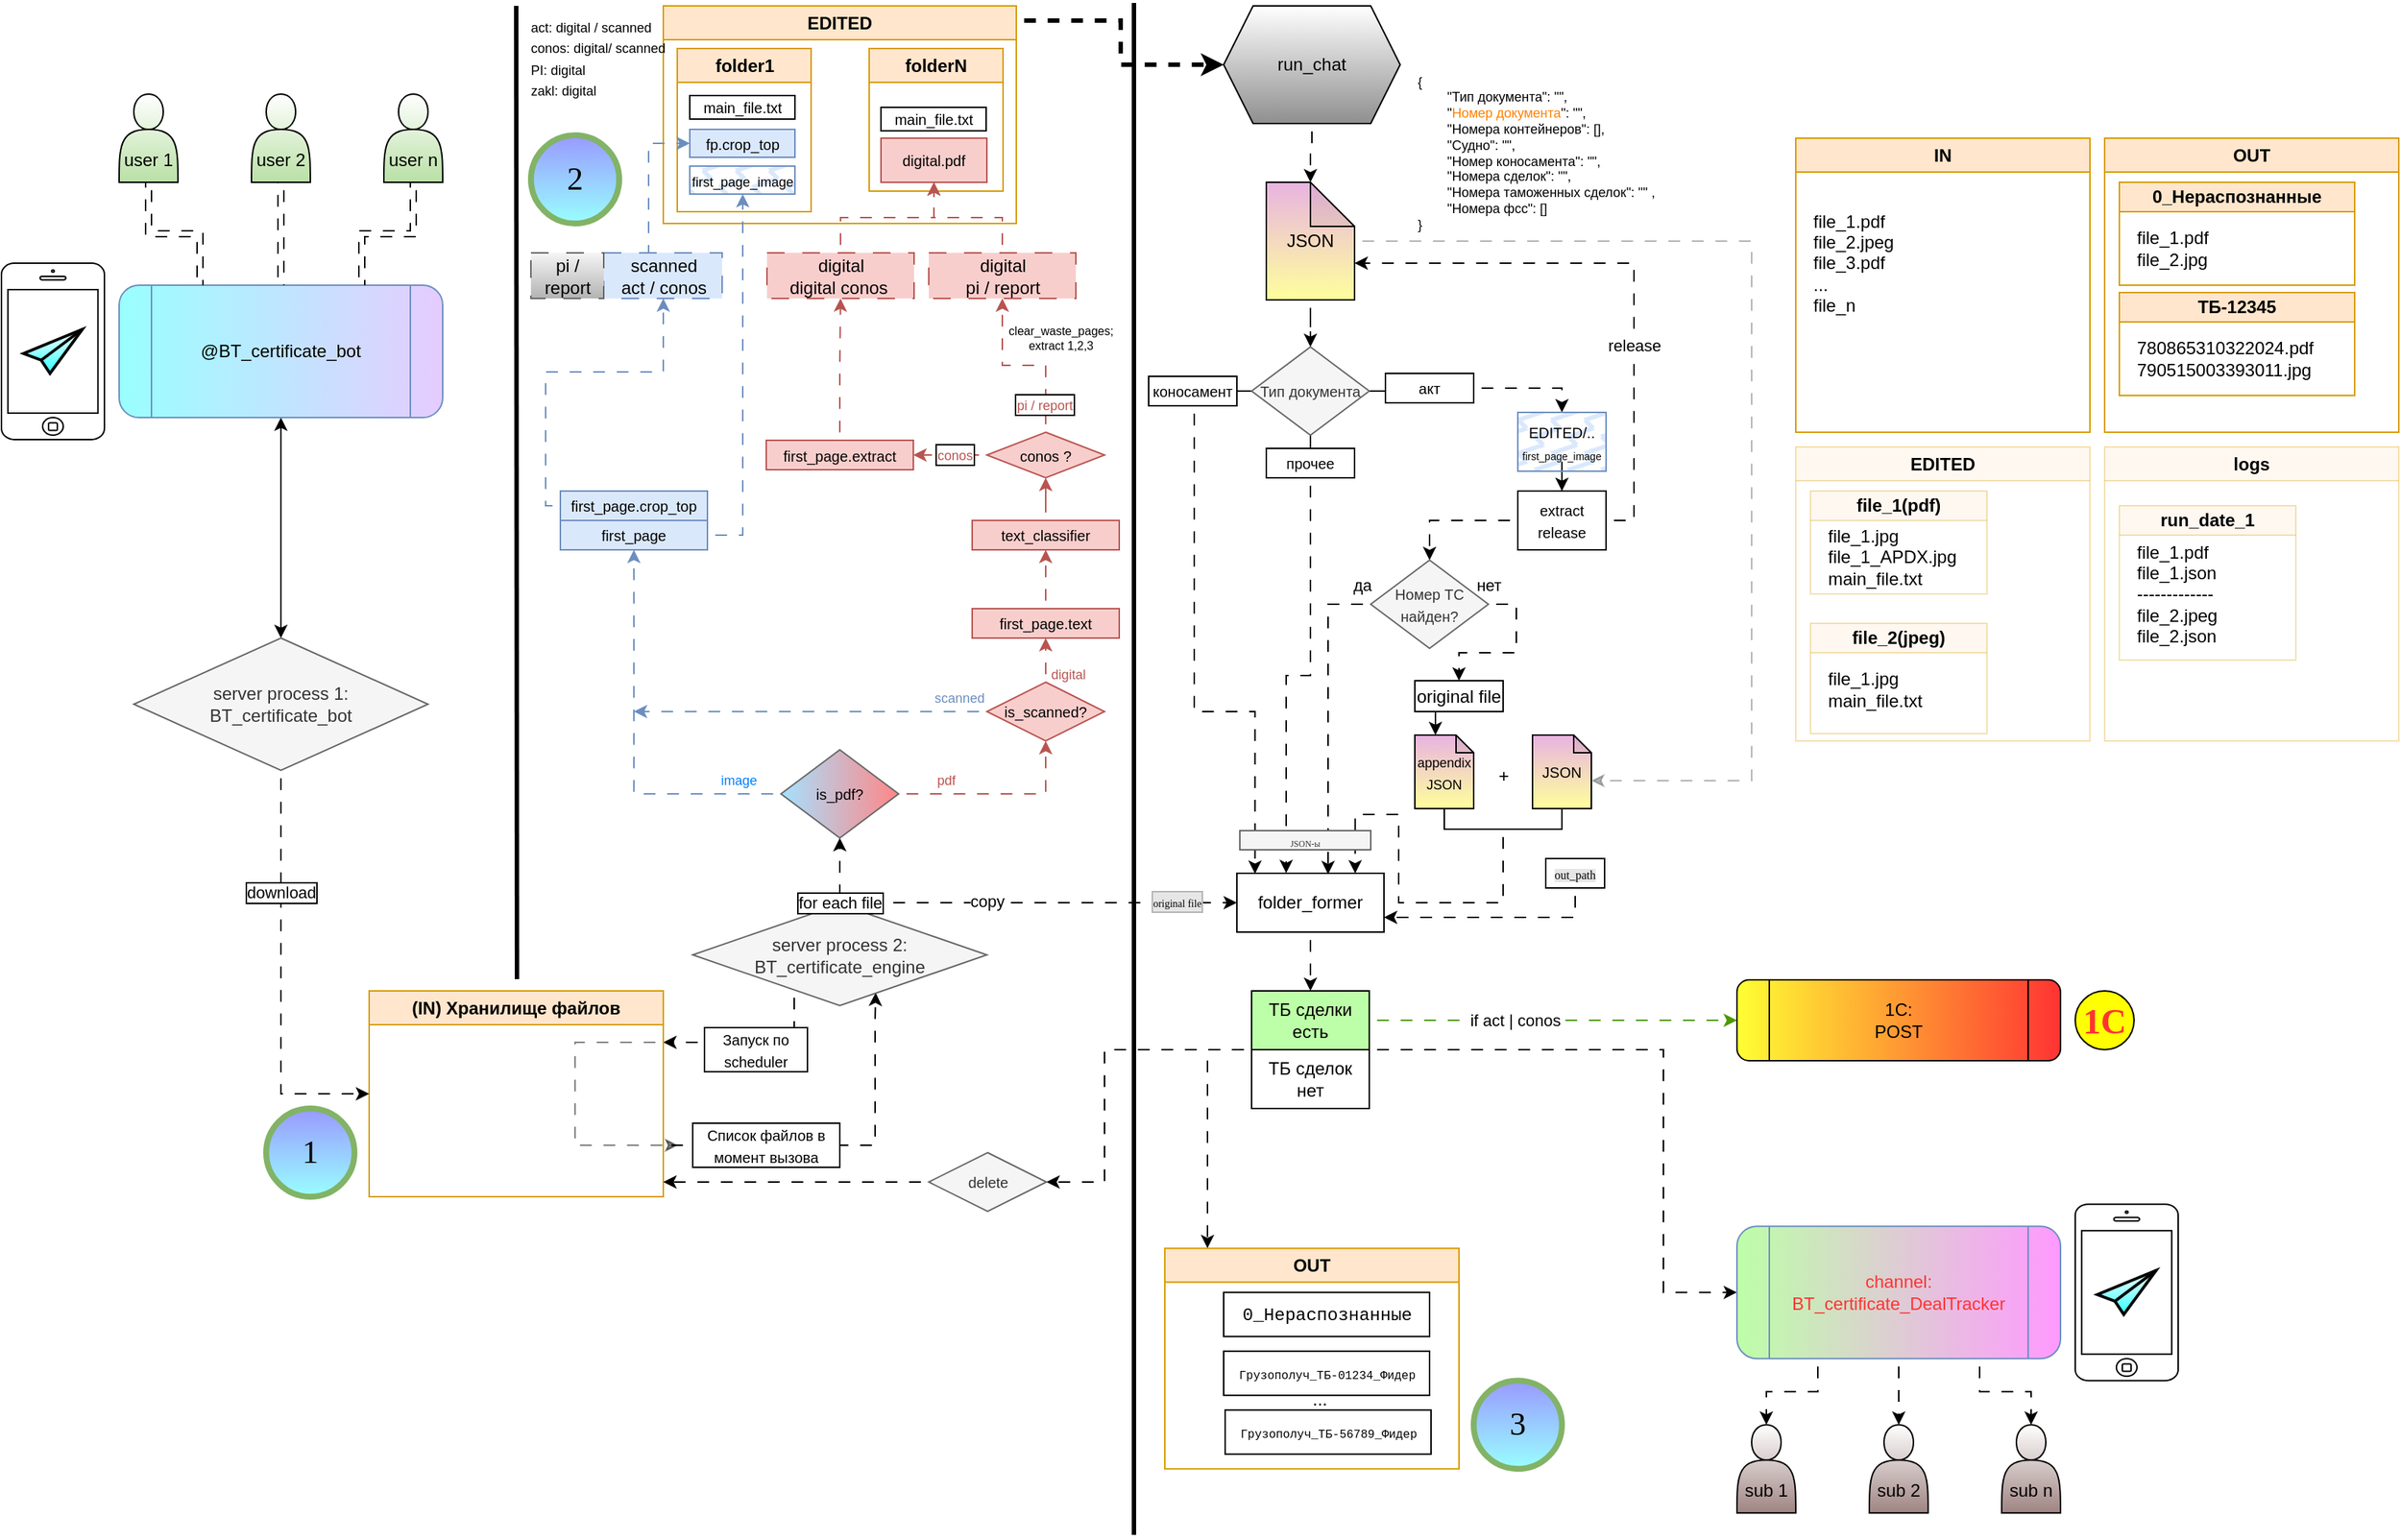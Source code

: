 <mxfile version="24.8.4">
  <diagram name="Страница — 1" id="nFlIvW7RXUWw04aqbfRn">
    <mxGraphModel dx="1245" dy="672" grid="1" gridSize="10" guides="1" tooltips="1" connect="1" arrows="1" fold="1" page="1" pageScale="1" pageWidth="1169" pageHeight="827" math="0" shadow="0">
      <root>
        <mxCell id="0" />
        <mxCell id="1" parent="0" />
        <mxCell id="kq3kGYvFlhLmw1rVurGL-20" style="edgeStyle=orthogonalEdgeStyle;rounded=0;orthogonalLoop=1;jettySize=auto;html=1;flowAnimation=1;exitX=1;exitY=0.75;exitDx=0;exitDy=0;entryX=0.622;entryY=0.873;entryDx=0;entryDy=0;entryPerimeter=0;" parent="1" source="-EUlAl6XK9tL0lI9C6Mr-7" target="kq3kGYvFlhLmw1rVurGL-16" edge="1">
          <mxGeometry relative="1" as="geometry">
            <mxPoint x="480" y="790" as="sourcePoint" />
            <mxPoint x="609" y="730" as="targetPoint" />
            <Array as="points">
              <mxPoint x="580" y="785" />
              <mxPoint x="604" y="785" />
              <mxPoint x="604" y="700" />
            </Array>
          </mxGeometry>
        </mxCell>
        <mxCell id="kq3kGYvFlhLmw1rVurGL-22" style="edgeStyle=orthogonalEdgeStyle;rounded=0;orthogonalLoop=1;jettySize=auto;html=1;flowAnimation=1;entryX=1;entryY=0.25;entryDx=0;entryDy=0;" parent="1" source="kq3kGYvFlhLmw1rVurGL-16" target="kq3kGYvFlhLmw1rVurGL-2" edge="1">
          <mxGeometry relative="1" as="geometry">
            <mxPoint x="559" y="536" as="sourcePoint" />
            <mxPoint x="418" y="715" as="targetPoint" />
            <Array as="points">
              <mxPoint x="549" y="715" />
            </Array>
          </mxGeometry>
        </mxCell>
        <mxCell id="kq3kGYvFlhLmw1rVurGL-16" value="&lt;div&gt;server process 2:&lt;/div&gt;BT_certificate_engine" style="rhombus;whiteSpace=wrap;html=1;fillColor=#f5f5f5;fontColor=#333333;strokeColor=#666666;" parent="1" vertex="1">
          <mxGeometry x="480" y="621" width="200" height="69" as="geometry" />
        </mxCell>
        <mxCell id="kq3kGYvFlhLmw1rVurGL-52" value="" style="html=1;verticalLabelPosition=bottom;labelBackgroundColor=#ffffff;verticalAlign=top;shadow=0;dashed=0;strokeWidth=1;shape=mxgraph.ios7.misc.iphone;strokeColor=#000000;" parent="1" vertex="1">
          <mxGeometry x="10" y="185" width="70" height="120" as="geometry" />
        </mxCell>
        <mxCell id="kq3kGYvFlhLmw1rVurGL-1" value="" style="endArrow=none;html=1;rounded=0;strokeWidth=3;" parent="1" edge="1">
          <mxGeometry width="50" height="50" relative="1" as="geometry">
            <mxPoint x="360.5" y="672" as="sourcePoint" />
            <mxPoint x="360" y="10" as="targetPoint" />
          </mxGeometry>
        </mxCell>
        <mxCell id="kq3kGYvFlhLmw1rVurGL-2" value="(IN) Хранилище файлов" style="swimlane;whiteSpace=wrap;html=1;fillColor=#ffe6cc;strokeColor=#d79b00;" parent="1" vertex="1">
          <mxGeometry x="260" y="680" width="200" height="140" as="geometry" />
        </mxCell>
        <mxCell id="kq3kGYvFlhLmw1rVurGL-6" style="edgeStyle=orthogonalEdgeStyle;rounded=0;orthogonalLoop=1;jettySize=auto;html=1;entryX=0.5;entryY=0;entryDx=0;entryDy=0;startArrow=classic;startFill=1;" parent="1" source="kq3kGYvFlhLmw1rVurGL-3" target="kq3kGYvFlhLmw1rVurGL-4" edge="1">
          <mxGeometry relative="1" as="geometry" />
        </mxCell>
        <mxCell id="kq3kGYvFlhLmw1rVurGL-3" value="&lt;div&gt;&lt;span style=&quot;background-color: initial;&quot;&gt;@BT_certificate_bot&lt;/span&gt;&lt;br&gt;&lt;/div&gt;" style="shape=process;whiteSpace=wrap;html=1;backgroundOutline=1;fillColor=#E5CCFF;strokeColor=#6c8ebf;gradientColor=#99FFFF;gradientDirection=west;rounded=1;" parent="1" vertex="1">
          <mxGeometry x="90" y="200" width="220" height="90" as="geometry" />
        </mxCell>
        <mxCell id="kq3kGYvFlhLmw1rVurGL-14" style="edgeStyle=orthogonalEdgeStyle;rounded=0;orthogonalLoop=1;jettySize=auto;html=1;entryX=0;entryY=0.5;entryDx=0;entryDy=0;flowAnimation=1;" parent="1" source="kq3kGYvFlhLmw1rVurGL-4" target="kq3kGYvFlhLmw1rVurGL-2" edge="1">
          <mxGeometry relative="1" as="geometry" />
        </mxCell>
        <mxCell id="kq3kGYvFlhLmw1rVurGL-18" value="download" style="edgeLabel;html=1;align=center;verticalAlign=middle;resizable=0;points=[];labelBorderColor=default;" parent="kq3kGYvFlhLmw1rVurGL-14" vertex="1" connectable="0">
          <mxGeometry x="-0.406" relative="1" as="geometry">
            <mxPoint as="offset" />
          </mxGeometry>
        </mxCell>
        <mxCell id="kq3kGYvFlhLmw1rVurGL-4" value="&lt;div&gt;server process 1:&lt;/div&gt;BT_certificate_bot" style="rhombus;whiteSpace=wrap;html=1;fillColor=#f5f5f5;fontColor=#333333;strokeColor=#666666;" parent="1" vertex="1">
          <mxGeometry x="100" y="440" width="200" height="90" as="geometry" />
        </mxCell>
        <mxCell id="kq3kGYvFlhLmw1rVurGL-11" style="edgeStyle=orthogonalEdgeStyle;rounded=0;orthogonalLoop=1;jettySize=auto;html=1;entryX=0.5;entryY=0;entryDx=0;entryDy=0;startArrow=classic;startFill=1;flowAnimation=1;shape=link;" parent="1" source="kq3kGYvFlhLmw1rVurGL-7" target="kq3kGYvFlhLmw1rVurGL-3" edge="1">
          <mxGeometry relative="1" as="geometry" />
        </mxCell>
        <mxCell id="kq3kGYvFlhLmw1rVurGL-7" value="&lt;div&gt;&lt;br&gt;&lt;/div&gt;&lt;div&gt;&lt;br&gt;&lt;/div&gt;&lt;div&gt;user 2&lt;/div&gt;" style="shape=actor;whiteSpace=wrap;html=1;gradientColor=#B9E0A5;" parent="1" vertex="1">
          <mxGeometry x="180" y="70" width="40" height="60" as="geometry" />
        </mxCell>
        <mxCell id="kq3kGYvFlhLmw1rVurGL-12" style="edgeStyle=orthogonalEdgeStyle;rounded=0;orthogonalLoop=1;jettySize=auto;html=1;entryX=0.75;entryY=0;entryDx=0;entryDy=0;startArrow=classic;startFill=1;flowAnimation=1;shape=link;" parent="1" source="kq3kGYvFlhLmw1rVurGL-8" target="kq3kGYvFlhLmw1rVurGL-3" edge="1">
          <mxGeometry relative="1" as="geometry" />
        </mxCell>
        <mxCell id="kq3kGYvFlhLmw1rVurGL-8" value="&lt;div&gt;&lt;br&gt;&lt;/div&gt;&lt;div&gt;&lt;br&gt;&lt;/div&gt;&lt;div&gt;user n&lt;/div&gt;" style="shape=actor;whiteSpace=wrap;html=1;gradientColor=#B9E0A5;" parent="1" vertex="1">
          <mxGeometry x="270" y="70" width="40" height="60" as="geometry" />
        </mxCell>
        <mxCell id="kq3kGYvFlhLmw1rVurGL-10" style="edgeStyle=orthogonalEdgeStyle;rounded=0;orthogonalLoop=1;jettySize=auto;html=1;entryX=0.25;entryY=0;entryDx=0;entryDy=0;startArrow=classic;startFill=1;flowAnimation=1;shape=link;" parent="1" source="kq3kGYvFlhLmw1rVurGL-9" target="kq3kGYvFlhLmw1rVurGL-3" edge="1">
          <mxGeometry relative="1" as="geometry" />
        </mxCell>
        <mxCell id="kq3kGYvFlhLmw1rVurGL-9" value="&lt;div&gt;&lt;br&gt;&lt;/div&gt;&lt;div&gt;&lt;br&gt;&lt;/div&gt;&lt;div&gt;user 1&lt;/div&gt;" style="shape=actor;whiteSpace=wrap;html=1;gradientColor=#B9E0A5;" parent="1" vertex="1">
          <mxGeometry x="90" y="70" width="40" height="60" as="geometry" />
        </mxCell>
        <mxCell id="kq3kGYvFlhLmw1rVurGL-25" style="edgeStyle=orthogonalEdgeStyle;rounded=0;orthogonalLoop=1;jettySize=auto;html=1;entryX=0.5;entryY=1;entryDx=0;entryDy=0;flowAnimation=1;" parent="1" source="kq3kGYvFlhLmw1rVurGL-16" target="njDAms0orBpvmSmEVXDO-14" edge="1">
          <mxGeometry relative="1" as="geometry" />
        </mxCell>
        <mxCell id="kq3kGYvFlhLmw1rVurGL-39" style="edgeStyle=orthogonalEdgeStyle;rounded=0;orthogonalLoop=1;jettySize=auto;html=1;flowAnimation=1;entryX=0;entryY=0.5;entryDx=0;entryDy=0;exitX=0.5;exitY=0;exitDx=0;exitDy=0;" parent="1" source="kq3kGYvFlhLmw1rVurGL-16" target="kq3kGYvFlhLmw1rVurGL-38" edge="1">
          <mxGeometry relative="1" as="geometry">
            <Array as="points">
              <mxPoint x="580" y="620" />
            </Array>
            <mxPoint x="651" y="526" as="sourcePoint" />
            <mxPoint x="761" y="536" as="targetPoint" />
          </mxGeometry>
        </mxCell>
        <mxCell id="kq3kGYvFlhLmw1rVurGL-40" value="&lt;div&gt;&lt;font style=&quot;font-size: 7px;&quot;&gt;original file&lt;/font&gt;&lt;br&gt;&lt;/div&gt;" style="edgeLabel;html=1;align=center;verticalAlign=middle;resizable=0;points=[];labelBorderColor=#B3B3B3;fontFamily=Verdana;labelBackgroundColor=#E6E6E6;" parent="kq3kGYvFlhLmw1rVurGL-39" vertex="1" connectable="0">
          <mxGeometry x="-0.171" relative="1" as="geometry">
            <mxPoint x="117" y="-1" as="offset" />
          </mxGeometry>
        </mxCell>
        <mxCell id="ouEjtHn5Rx-40coeDPYF-10" value="copy" style="edgeLabel;html=1;align=center;verticalAlign=middle;resizable=0;points=[];" parent="kq3kGYvFlhLmw1rVurGL-39" vertex="1" connectable="0">
          <mxGeometry x="-0.141" y="-1" relative="1" as="geometry">
            <mxPoint x="-16" y="-2" as="offset" />
          </mxGeometry>
        </mxCell>
        <mxCell id="h1A5B0xEMKuemoL1fYNg-12" style="edgeStyle=orthogonalEdgeStyle;rounded=0;orthogonalLoop=1;jettySize=auto;html=1;entryX=0.5;entryY=1;entryDx=0;entryDy=0;fillColor=#dae8fc;strokeColor=#6c8ebf;flowAnimation=1;exitX=0;exitY=0.5;exitDx=0;exitDy=0;" parent="1" source="kq3kGYvFlhLmw1rVurGL-24" target="-EUlAl6XK9tL0lI9C6Mr-10" edge="1">
          <mxGeometry relative="1" as="geometry">
            <Array as="points">
              <mxPoint x="380" y="350" />
              <mxPoint x="380" y="259" />
              <mxPoint x="460" y="259" />
              <mxPoint x="460" y="209" />
            </Array>
            <mxPoint x="450" y="290" as="sourcePoint" />
          </mxGeometry>
        </mxCell>
        <mxCell id="kq3kGYvFlhLmw1rVurGL-24" value="&lt;font style=&quot;font-size: 10px;&quot;&gt;first_page.crop_top&lt;/font&gt;" style="rounded=0;whiteSpace=wrap;html=1;fillColor=#dae8fc;strokeColor=#6c8ebf;" parent="1" vertex="1">
          <mxGeometry x="390" y="340" width="100" height="20" as="geometry" />
        </mxCell>
        <mxCell id="kq3kGYvFlhLmw1rVurGL-30" value="run_chat" style="shape=hexagon;perimeter=hexagonPerimeter2;whiteSpace=wrap;html=1;fixedSize=1;gradientColor=#8F8F8F;" parent="1" vertex="1">
          <mxGeometry x="841" y="10" width="120" height="80" as="geometry" />
        </mxCell>
        <mxCell id="kq3kGYvFlhLmw1rVurGL-37" style="edgeStyle=orthogonalEdgeStyle;rounded=0;orthogonalLoop=1;jettySize=auto;html=1;flowAnimation=1;entryX=0.5;entryY=0;entryDx=0;entryDy=0;" parent="1" source="kq3kGYvFlhLmw1rVurGL-32" target="-EUlAl6XK9tL0lI9C6Mr-36" edge="1">
          <mxGeometry relative="1" as="geometry">
            <mxPoint x="901" y="314" as="targetPoint" />
          </mxGeometry>
        </mxCell>
        <mxCell id="kq3kGYvFlhLmw1rVurGL-32" value="JSON" style="shape=note;whiteSpace=wrap;html=1;backgroundOutline=1;darkOpacity=0.05;gradientColor=#FFFF9C;fillColor=#E8B3E1;" parent="1" vertex="1">
          <mxGeometry x="870" y="130" width="60" height="80" as="geometry" />
        </mxCell>
        <mxCell id="kq3kGYvFlhLmw1rVurGL-34" value="&lt;div style=&quot;font-size: 9px;&quot;&gt;&lt;font style=&quot;font-size: 9px;&quot;&gt;{&lt;/font&gt;&lt;/div&gt;&lt;div style=&quot;font-size: 9px;&quot;&gt;&lt;font style=&quot;font-size: 9px;&quot;&gt;&lt;span style=&quot;white-space: pre;&quot;&gt;&#x9;&lt;/span&gt;&quot;Тип документа&quot;: &quot;&quot;,&lt;br&gt;&lt;/font&gt;&lt;/div&gt;&lt;div style=&quot;font-size: 9px;&quot;&gt;&lt;span style=&quot;white-space-collapse: collapse;&quot;&gt;&lt;font style=&quot;font-size: 9px;&quot;&gt;&lt;span style=&quot;white-space-collapse: preserve;&quot;&gt;&#x9;&lt;/span&gt;&quot;&lt;font color=&quot;#ff8000&quot;&gt;Номер документа&lt;/font&gt;&quot;: &quot;&quot;,&lt;/font&gt;&lt;/span&gt;&lt;/div&gt;&lt;div style=&quot;font-size: 9px;&quot;&gt;&lt;span style=&quot;white-space-collapse: collapse;&quot;&gt;&lt;font style=&quot;font-size: 9px;&quot;&gt;&lt;span style=&quot;white-space-collapse: preserve;&quot;&gt;&#x9;&lt;/span&gt;&quot;Номера контейнеров&quot;: [],&lt;/font&gt;&lt;/span&gt;&lt;/div&gt;&lt;div style=&quot;font-size: 9px;&quot;&gt;&lt;span style=&quot;white-space-collapse: collapse;&quot;&gt;&lt;font style=&quot;font-size: 9px;&quot;&gt;&lt;span style=&quot;white-space-collapse: preserve;&quot;&gt;&#x9;&lt;/span&gt;&quot;Судно&quot;: &quot;&quot;,&lt;/font&gt;&lt;/span&gt;&lt;/div&gt;&lt;div style=&quot;font-size: 9px;&quot;&gt;&lt;span style=&quot;white-space-collapse: collapse;&quot;&gt;&lt;font style=&quot;font-size: 9px;&quot;&gt;&lt;span style=&quot;white-space-collapse: preserve;&quot;&gt;&#x9;&lt;/span&gt;&quot;Номер коносамента&quot;: &quot;&quot;,&lt;/font&gt;&lt;/span&gt;&lt;/div&gt;&lt;div style=&quot;font-size: 9px;&quot;&gt;&lt;span style=&quot;white-space-collapse: collapse;&quot;&gt;&lt;font style=&quot;font-size: 9px;&quot;&gt;&lt;span style=&quot;white-space-collapse: preserve;&quot;&gt;&#x9;&lt;/span&gt;&quot;Номера сделок&quot;: &quot;&quot;,&lt;/font&gt;&lt;/span&gt;&lt;/div&gt;&lt;div style=&quot;font-size: 9px;&quot;&gt;&lt;span style=&quot;white-space-collapse: collapse;&quot;&gt;&lt;font style=&quot;font-size: 9px;&quot;&gt;&lt;span style=&quot;white-space-collapse: preserve;&quot;&gt;&#x9;&lt;/span&gt;&quot;Номера таможенных сделок&quot;: &quot;&quot; ,&lt;/font&gt;&lt;/span&gt;&lt;/div&gt;&lt;div style=&quot;font-size: 9px;&quot;&gt;&lt;span style=&quot;white-space-collapse: collapse;&quot;&gt;&lt;font style=&quot;font-size: 9px;&quot;&gt;&lt;span style=&quot;white-space: pre;&quot;&gt;&#x9;&lt;/span&gt;&quot;Номера фсс&quot;: []&lt;/font&gt;&lt;/span&gt;&lt;/div&gt;&lt;div style=&quot;font-size: 9px;&quot;&gt;&lt;font style=&quot;font-size: 9px;&quot;&gt;}&lt;/font&gt;&lt;/div&gt;" style="text;html=1;align=left;verticalAlign=middle;resizable=0;points=[];autosize=1;strokeColor=none;fillColor=none;glass=0;rounded=0;" parent="1" vertex="1">
          <mxGeometry x="971" y="50" width="180" height="120" as="geometry" />
        </mxCell>
        <mxCell id="kq3kGYvFlhLmw1rVurGL-35" style="edgeStyle=orthogonalEdgeStyle;rounded=0;orthogonalLoop=1;jettySize=auto;html=1;entryX=0.5;entryY=0;entryDx=0;entryDy=0;entryPerimeter=0;flowAnimation=1;" parent="1" source="kq3kGYvFlhLmw1rVurGL-30" target="kq3kGYvFlhLmw1rVurGL-32" edge="1">
          <mxGeometry relative="1" as="geometry" />
        </mxCell>
        <mxCell id="-EUlAl6XK9tL0lI9C6Mr-73" style="edgeStyle=orthogonalEdgeStyle;rounded=0;orthogonalLoop=1;jettySize=auto;html=1;exitX=0.5;exitY=1;exitDx=0;exitDy=0;flowAnimation=1;entryX=0.804;entryY=0.002;entryDx=0;entryDy=0;entryPerimeter=0;" parent="1" source="-EUlAl6XK9tL0lI9C6Mr-72" target="kq3kGYvFlhLmw1rVurGL-38" edge="1">
          <mxGeometry relative="1" as="geometry">
            <mxPoint x="950" y="580" as="targetPoint" />
            <Array as="points">
              <mxPoint x="1031" y="620" />
              <mxPoint x="960" y="620" />
              <mxPoint x="960" y="560" />
              <mxPoint x="930" y="560" />
            </Array>
          </mxGeometry>
        </mxCell>
        <mxCell id="ouEjtHn5Rx-40coeDPYF-6" style="edgeStyle=orthogonalEdgeStyle;rounded=0;orthogonalLoop=1;jettySize=auto;html=1;flowAnimation=1;entryX=1;entryY=0.5;entryDx=0;entryDy=0;exitX=0;exitY=1;exitDx=0;exitDy=0;" parent="1" edge="1" target="dEEiInk3V9s_sQc9cxjo-9" source="dEEiInk3V9s_sQc9cxjo-19">
          <mxGeometry relative="1" as="geometry">
            <mxPoint x="460" y="810" as="targetPoint" />
            <mxPoint x="810" y="740" as="sourcePoint" />
            <Array as="points">
              <mxPoint x="760" y="720" />
              <mxPoint x="760" y="810" />
            </Array>
          </mxGeometry>
        </mxCell>
        <mxCell id="ouEjtHn5Rx-40coeDPYF-11" style="edgeStyle=orthogonalEdgeStyle;rounded=0;orthogonalLoop=1;jettySize=auto;html=1;entryX=1;entryY=0.75;entryDx=0;entryDy=0;flowAnimation=1;exitX=0.5;exitY=1;exitDx=0;exitDy=0;" parent="1" source="8NUkfamfG83HhEB9f7D_-5" target="kq3kGYvFlhLmw1rVurGL-38" edge="1">
          <mxGeometry relative="1" as="geometry">
            <mxPoint x="1120" y="630" as="sourcePoint" />
            <Array as="points">
              <mxPoint x="1080" y="630" />
            </Array>
            <mxPoint x="990.5" y="640" as="targetPoint" />
          </mxGeometry>
        </mxCell>
        <mxCell id="8NUkfamfG83HhEB9f7D_-4" style="edgeStyle=orthogonalEdgeStyle;rounded=0;orthogonalLoop=1;jettySize=auto;html=1;entryX=0;entryY=0.5;entryDx=0;entryDy=0;flowAnimation=1;exitX=1;exitY=1;exitDx=0;exitDy=0;fillColor=#d5e8d4;strokeColor=#000000;" parent="1" source="dEEiInk3V9s_sQc9cxjo-19" target="8NUkfamfG83HhEB9f7D_-2" edge="1">
          <mxGeometry relative="1" as="geometry">
            <mxPoint x="1040" y="680.0" as="targetPoint" />
            <Array as="points">
              <mxPoint x="1140" y="720" />
              <mxPoint x="1140" y="885" />
            </Array>
            <mxPoint x="950.0" y="710" as="sourcePoint" />
          </mxGeometry>
        </mxCell>
        <mxCell id="dEEiInk3V9s_sQc9cxjo-23" style="edgeStyle=orthogonalEdgeStyle;rounded=0;orthogonalLoop=1;jettySize=auto;html=1;entryX=0.5;entryY=0;entryDx=0;entryDy=0;flowAnimation=1;" edge="1" parent="1" source="kq3kGYvFlhLmw1rVurGL-38" target="dEEiInk3V9s_sQc9cxjo-19">
          <mxGeometry relative="1" as="geometry" />
        </mxCell>
        <mxCell id="kq3kGYvFlhLmw1rVurGL-38" value="folder_former" style="rounded=0;whiteSpace=wrap;html=1;" parent="1" vertex="1">
          <mxGeometry x="850" y="600" width="100" height="40" as="geometry" />
        </mxCell>
        <mxCell id="kq3kGYvFlhLmw1rVurGL-43" value="OUT" style="swimlane;whiteSpace=wrap;html=1;fillColor=#ffe6cc;strokeColor=#d79b00;" parent="1" vertex="1">
          <mxGeometry x="801" y="855.11" width="200" height="150" as="geometry" />
        </mxCell>
        <mxCell id="kq3kGYvFlhLmw1rVurGL-44" value="" style="shape=image;verticalLabelPosition=bottom;labelBackgroundColor=default;verticalAlign=top;aspect=fixed;imageAspect=0;image=https://upload.wikimedia.org/wikipedia/commons/thumb/5/59/OneDrive_Folder_Icon.svg/2048px-OneDrive_Folder_Icon.svg.png;strokeWidth=0.5;" parent="kq3kGYvFlhLmw1rVurGL-43" vertex="1">
          <mxGeometry x="15" y="30" width="30" height="30" as="geometry" />
        </mxCell>
        <mxCell id="kq3kGYvFlhLmw1rVurGL-45" value="&lt;font face=&quot;Courier New&quot;&gt;0_Нераспознанные&lt;/font&gt;" style="text;html=1;align=center;verticalAlign=middle;resizable=0;points=[];autosize=1;strokeColor=default;fillColor=none;" parent="kq3kGYvFlhLmw1rVurGL-43" vertex="1">
          <mxGeometry x="40" y="30" width="140" height="30" as="geometry" />
        </mxCell>
        <mxCell id="kq3kGYvFlhLmw1rVurGL-46" value="" style="shape=image;verticalLabelPosition=bottom;labelBackgroundColor=default;verticalAlign=top;aspect=fixed;imageAspect=0;image=https://upload.wikimedia.org/wikipedia/commons/thumb/5/59/OneDrive_Folder_Icon.svg/2048px-OneDrive_Folder_Icon.svg.png;strokeWidth=0.5;" parent="kq3kGYvFlhLmw1rVurGL-43" vertex="1">
          <mxGeometry x="15" y="70" width="30" height="30" as="geometry" />
        </mxCell>
        <mxCell id="kq3kGYvFlhLmw1rVurGL-47" value="&lt;font style=&quot;font-size: 8px;&quot; face=&quot;Courier New&quot;&gt;Грузополуч_ТБ-01234_Фидер&lt;/font&gt;" style="text;html=1;align=center;verticalAlign=middle;resizable=0;points=[];autosize=1;strokeColor=default;fillColor=none;" parent="kq3kGYvFlhLmw1rVurGL-43" vertex="1">
          <mxGeometry x="40" y="70" width="140" height="30" as="geometry" />
        </mxCell>
        <mxCell id="kq3kGYvFlhLmw1rVurGL-48" value="" style="shape=image;verticalLabelPosition=bottom;labelBackgroundColor=default;verticalAlign=top;aspect=fixed;imageAspect=0;image=https://upload.wikimedia.org/wikipedia/commons/thumb/5/59/OneDrive_Folder_Icon.svg/2048px-OneDrive_Folder_Icon.svg.png;strokeWidth=0.5;" parent="kq3kGYvFlhLmw1rVurGL-43" vertex="1">
          <mxGeometry x="15" y="110" width="30" height="30" as="geometry" />
        </mxCell>
        <mxCell id="kq3kGYvFlhLmw1rVurGL-49" value="&lt;span style=&quot;font-family: &amp;quot;Courier New&amp;quot;; font-size: 8px;&quot;&gt;Грузополуч_ТБ-56789_Фидер&lt;/span&gt;" style="text;html=1;align=center;verticalAlign=middle;resizable=0;points=[];autosize=1;strokeColor=default;fillColor=none;" parent="kq3kGYvFlhLmw1rVurGL-43" vertex="1">
          <mxGeometry x="41" y="110" width="140" height="30" as="geometry" />
        </mxCell>
        <mxCell id="kq3kGYvFlhLmw1rVurGL-50" value="..." style="text;html=1;align=center;verticalAlign=middle;resizable=0;points=[];autosize=1;strokeColor=none;fillColor=none;" parent="kq3kGYvFlhLmw1rVurGL-43" vertex="1">
          <mxGeometry x="90" y="88" width="30" height="30" as="geometry" />
        </mxCell>
        <mxCell id="kq3kGYvFlhLmw1rVurGL-51" value="" style="html=1;verticalLabelPosition=bottom;align=center;labelBackgroundColor=#ffffff;verticalAlign=top;strokeWidth=2;strokeColor=#000000;shadow=0;dashed=0;shape=mxgraph.ios7.icons.pointer;gradientColor=#33FFFF;" parent="1" vertex="1">
          <mxGeometry x="25" y="230" width="40" height="30" as="geometry" />
        </mxCell>
        <mxCell id="tVhSA4Isbbz2kF50FV48-4" value="IN" style="swimlane;whiteSpace=wrap;html=1;fillColor=#ffe6cc;strokeColor=#d79b00;" parent="1" vertex="1">
          <mxGeometry x="1230" y="100" width="200" height="200" as="geometry" />
        </mxCell>
        <mxCell id="tVhSA4Isbbz2kF50FV48-5" value="file_1.pdf&lt;div&gt;file_2.jpeg&lt;/div&gt;&lt;div&gt;file_3.pdf&lt;/div&gt;&lt;div&gt;...&lt;/div&gt;&lt;div&gt;file_n&lt;/div&gt;" style="text;html=1;align=left;verticalAlign=middle;resizable=0;points=[];autosize=1;strokeColor=none;fillColor=none;" parent="tVhSA4Isbbz2kF50FV48-4" vertex="1">
          <mxGeometry x="10" y="40" width="80" height="90" as="geometry" />
        </mxCell>
        <mxCell id="tVhSA4Isbbz2kF50FV48-6" value="EDITED" style="swimlane;whiteSpace=wrap;html=1;fillColor=#ffe6cc;strokeColor=#d79b00;opacity=30;" parent="1" vertex="1">
          <mxGeometry x="1230" y="310" width="200" height="200" as="geometry" />
        </mxCell>
        <mxCell id="tVhSA4Isbbz2kF50FV48-9" value="file_1(pdf)" style="swimlane;whiteSpace=wrap;html=1;fillColor=#ffe6cc;strokeColor=#d79b00;startSize=20;opacity=30;" parent="tVhSA4Isbbz2kF50FV48-6" vertex="1">
          <mxGeometry x="10" y="30" width="120" height="70" as="geometry" />
        </mxCell>
        <mxCell id="tVhSA4Isbbz2kF50FV48-11" value="file_1.jpg&lt;div&gt;file_1_APDX.jpg&lt;/div&gt;&lt;div&gt;main_file.txt&lt;/div&gt;" style="text;html=1;align=left;verticalAlign=middle;resizable=0;points=[];autosize=1;strokeColor=none;fillColor=none;opacity=30;" parent="tVhSA4Isbbz2kF50FV48-9" vertex="1">
          <mxGeometry x="10" y="15" width="110" height="60" as="geometry" />
        </mxCell>
        <mxCell id="tVhSA4Isbbz2kF50FV48-10" value="file_2(jpeg)" style="swimlane;whiteSpace=wrap;html=1;fillColor=#ffe6cc;strokeColor=#d79b00;startSize=20;opacity=30;" parent="tVhSA4Isbbz2kF50FV48-6" vertex="1">
          <mxGeometry x="10" y="120" width="120" height="75" as="geometry" />
        </mxCell>
        <mxCell id="tVhSA4Isbbz2kF50FV48-12" value="file_1.jpg&lt;div&gt;&lt;span style=&quot;background-color: initial;&quot;&gt;main_file.txt&lt;/span&gt;&lt;br&gt;&lt;/div&gt;" style="text;html=1;align=left;verticalAlign=middle;resizable=0;points=[];autosize=1;strokeColor=none;fillColor=none;opacity=30;" parent="tVhSA4Isbbz2kF50FV48-10" vertex="1">
          <mxGeometry x="10" y="25" width="90" height="40" as="geometry" />
        </mxCell>
        <mxCell id="tVhSA4Isbbz2kF50FV48-13" value="OUT" style="swimlane;whiteSpace=wrap;html=1;fillColor=#ffe6cc;strokeColor=#d79b00;" parent="1" vertex="1">
          <mxGeometry x="1440" y="100" width="200" height="200" as="geometry" />
        </mxCell>
        <mxCell id="njDAms0orBpvmSmEVXDO-1" value="0_Нераспознанные" style="swimlane;whiteSpace=wrap;html=1;fillColor=#ffe6cc;strokeColor=#d79b00;startSize=20;" parent="tVhSA4Isbbz2kF50FV48-13" vertex="1">
          <mxGeometry x="10" y="30" width="160" height="70" as="geometry" />
        </mxCell>
        <mxCell id="njDAms0orBpvmSmEVXDO-2" value="file_1.pdf&lt;div&gt;file_2.jpg&lt;br&gt;&lt;/div&gt;" style="text;html=1;align=left;verticalAlign=middle;resizable=0;points=[];autosize=1;strokeColor=none;fillColor=none;" parent="njDAms0orBpvmSmEVXDO-1" vertex="1">
          <mxGeometry x="10" y="25" width="70" height="40" as="geometry" />
        </mxCell>
        <mxCell id="njDAms0orBpvmSmEVXDO-3" value="ТБ-12345" style="swimlane;whiteSpace=wrap;html=1;fillColor=#ffe6cc;strokeColor=#d79b00;startSize=20;" parent="tVhSA4Isbbz2kF50FV48-13" vertex="1">
          <mxGeometry x="10" y="105" width="160" height="70" as="geometry" />
        </mxCell>
        <mxCell id="njDAms0orBpvmSmEVXDO-4" value="&lt;div&gt;780865310322024.pdf&lt;/div&gt;&lt;div&gt;&lt;span style=&quot;background-color: initial;&quot;&gt;790515003393011&lt;/span&gt;.jpg&lt;/div&gt;" style="text;html=1;align=left;verticalAlign=middle;resizable=0;points=[];autosize=1;strokeColor=none;fillColor=none;" parent="njDAms0orBpvmSmEVXDO-3" vertex="1">
          <mxGeometry x="10" y="25" width="140" height="40" as="geometry" />
        </mxCell>
        <mxCell id="tVhSA4Isbbz2kF50FV48-16" value="logs" style="swimlane;whiteSpace=wrap;html=1;fillColor=#ffe6cc;strokeColor=#d79b00;opacity=30;" parent="1" vertex="1">
          <mxGeometry x="1440" y="310" width="200" height="200" as="geometry" />
        </mxCell>
        <mxCell id="tVhSA4Isbbz2kF50FV48-22" value="run_date_1" style="swimlane;whiteSpace=wrap;html=1;fillColor=#ffe6cc;strokeColor=#d79b00;startSize=20;opacity=30;" parent="1" vertex="1">
          <mxGeometry x="1450" y="350" width="120" height="105" as="geometry" />
        </mxCell>
        <mxCell id="tVhSA4Isbbz2kF50FV48-23" value="file_1.pdf&lt;div&gt;file_1.json&lt;/div&gt;&lt;div&gt;-------------&lt;/div&gt;&lt;div&gt;file_2.jpeg&lt;/div&gt;&lt;div&gt;file_2.json&lt;/div&gt;" style="text;html=1;align=left;verticalAlign=middle;resizable=0;points=[];autosize=1;strokeColor=none;fillColor=none;opacity=30;" parent="tVhSA4Isbbz2kF50FV48-22" vertex="1">
          <mxGeometry x="10" y="15" width="80" height="90" as="geometry" />
        </mxCell>
        <mxCell id="njDAms0orBpvmSmEVXDO-6" style="edgeStyle=orthogonalEdgeStyle;rounded=0;orthogonalLoop=1;jettySize=auto;html=1;flowAnimation=1;fontColor=#3399FF;fillColor=#dae8fc;strokeColor=#6c8ebf;exitX=0;exitY=0.5;exitDx=0;exitDy=0;" parent="1" source="njDAms0orBpvmSmEVXDO-5" edge="1">
          <mxGeometry relative="1" as="geometry">
            <mxPoint x="440" y="490" as="targetPoint" />
            <mxPoint x="630" y="489.92" as="sourcePoint" />
          </mxGeometry>
        </mxCell>
        <mxCell id="njDAms0orBpvmSmEVXDO-7" value="&lt;font style=&quot;font-size: 9px;&quot;&gt;scanned&lt;/font&gt;" style="edgeLabel;html=1;align=center;verticalAlign=middle;resizable=0;points=[];fontColor=#6C8EBF;" parent="njDAms0orBpvmSmEVXDO-6" vertex="1" connectable="0">
          <mxGeometry x="-0.287" relative="1" as="geometry">
            <mxPoint x="66" y="-10" as="offset" />
          </mxGeometry>
        </mxCell>
        <mxCell id="njDAms0orBpvmSmEVXDO-9" style="edgeStyle=orthogonalEdgeStyle;rounded=0;orthogonalLoop=1;jettySize=auto;html=1;flowAnimation=1;exitX=0.5;exitY=0;exitDx=0;exitDy=0;fillColor=#f8cecc;strokeColor=#b85450;entryX=0.5;entryY=1;entryDx=0;entryDy=0;" parent="1" source="njDAms0orBpvmSmEVXDO-5" target="j_-6YqKrBve0cKnPBzYp-1" edge="1">
          <mxGeometry relative="1" as="geometry">
            <mxPoint x="679" y="370" as="targetPoint" />
            <Array as="points" />
          </mxGeometry>
        </mxCell>
        <mxCell id="njDAms0orBpvmSmEVXDO-10" value="&lt;font style=&quot;font-size: 9px;&quot;&gt;digital&lt;/font&gt;" style="edgeLabel;html=1;align=center;verticalAlign=middle;resizable=0;points=[];fontColor=#B85450;" parent="njDAms0orBpvmSmEVXDO-9" vertex="1" connectable="0">
          <mxGeometry x="-0.6" y="-2" relative="1" as="geometry">
            <mxPoint x="13" as="offset" />
          </mxGeometry>
        </mxCell>
        <mxCell id="njDAms0orBpvmSmEVXDO-5" value="&lt;font style=&quot;font-size: 10px;&quot;&gt;is_scanned?&lt;/font&gt;" style="rhombus;whiteSpace=wrap;html=1;fillColor=#f8cecc;strokeColor=#b85450;" parent="1" vertex="1">
          <mxGeometry x="680" y="470" width="80" height="40" as="geometry" />
        </mxCell>
        <mxCell id="njDAms0orBpvmSmEVXDO-15" style="edgeStyle=orthogonalEdgeStyle;rounded=0;orthogonalLoop=1;jettySize=auto;html=1;entryX=0.5;entryY=1;entryDx=0;entryDy=0;flowAnimation=1;fillColor=#f8cecc;strokeColor=#b85450;" parent="1" source="njDAms0orBpvmSmEVXDO-14" target="njDAms0orBpvmSmEVXDO-5" edge="1">
          <mxGeometry relative="1" as="geometry">
            <mxPoint x="679" y="477" as="targetPoint" />
          </mxGeometry>
        </mxCell>
        <mxCell id="njDAms0orBpvmSmEVXDO-17" value="&lt;font style=&quot;font-size: 9px;&quot;&gt;pdf&lt;/font&gt;" style="edgeLabel;html=1;align=center;verticalAlign=middle;resizable=0;points=[];fontColor=#B85450;" parent="njDAms0orBpvmSmEVXDO-15" vertex="1" connectable="0">
          <mxGeometry x="-0.307" relative="1" as="geometry">
            <mxPoint x="-15" y="-10" as="offset" />
          </mxGeometry>
        </mxCell>
        <mxCell id="njDAms0orBpvmSmEVXDO-16" style="edgeStyle=orthogonalEdgeStyle;rounded=0;orthogonalLoop=1;jettySize=auto;html=1;flowAnimation=1;fillColor=#dae8fc;strokeColor=#6c8ebf;entryX=0.5;entryY=1;entryDx=0;entryDy=0;" parent="1" source="njDAms0orBpvmSmEVXDO-14" target="JvhY1Tq8NwPXzHfeNchr-2" edge="1">
          <mxGeometry relative="1" as="geometry">
            <mxPoint x="440" y="400" as="targetPoint" />
          </mxGeometry>
        </mxCell>
        <mxCell id="njDAms0orBpvmSmEVXDO-18" value="&lt;font style=&quot;font-size: 9px;&quot;&gt;image&lt;/font&gt;" style="edgeLabel;html=1;align=center;verticalAlign=middle;resizable=0;points=[];fontColor=#007FFF;" parent="njDAms0orBpvmSmEVXDO-16" vertex="1" connectable="0">
          <mxGeometry x="-0.718" relative="1" as="geometry">
            <mxPoint x="8" y="-10" as="offset" />
          </mxGeometry>
        </mxCell>
        <mxCell id="njDAms0orBpvmSmEVXDO-14" value="&lt;font style=&quot;font-size: 10px;&quot;&gt;is_pdf?&lt;/font&gt;" style="rhombus;whiteSpace=wrap;html=1;gradientColor=#FF8787;gradientDirection=east;fillColor=#A6E1FF;strokeWidth=1;strokeColor=#666666;" parent="1" vertex="1">
          <mxGeometry x="540" y="516" width="80" height="60" as="geometry" />
        </mxCell>
        <mxCell id="j_-6YqKrBve0cKnPBzYp-30" style="edgeStyle=orthogonalEdgeStyle;rounded=0;orthogonalLoop=1;jettySize=auto;html=1;entryX=0;entryY=0.5;entryDx=0;entryDy=0;flowAnimation=1;strokeWidth=3;" parent="1" source="W8CIVgpLSEFgTAD0cFvs-1" target="kq3kGYvFlhLmw1rVurGL-30" edge="1">
          <mxGeometry relative="1" as="geometry">
            <Array as="points">
              <mxPoint x="771" y="20" />
              <mxPoint x="771" y="50" />
            </Array>
          </mxGeometry>
        </mxCell>
        <mxCell id="W8CIVgpLSEFgTAD0cFvs-1" value="EDITED" style="swimlane;whiteSpace=wrap;html=1;fillColor=#ffe6cc;strokeColor=#d79b00;" parent="1" vertex="1">
          <mxGeometry x="460" y="10" width="240" height="148" as="geometry" />
        </mxCell>
        <mxCell id="h1A5B0xEMKuemoL1fYNg-16" value="folder1" style="swimlane;whiteSpace=wrap;html=1;fillColor=#ffe6cc;strokeColor=#d79b00;" parent="W8CIVgpLSEFgTAD0cFvs-1" vertex="1">
          <mxGeometry x="9.5" y="29" width="91" height="111" as="geometry" />
        </mxCell>
        <mxCell id="-EUlAl6XK9tL0lI9C6Mr-30" value="&lt;div&gt;&lt;span style=&quot;font-size: 10px; background-color: initial;&quot;&gt;fp.crop_top&lt;/span&gt;&lt;/div&gt;" style="rounded=0;whiteSpace=wrap;html=1;fillColor=#dae8fc;strokeColor=#6c8ebf;" parent="h1A5B0xEMKuemoL1fYNg-16" vertex="1">
          <mxGeometry x="8.5" y="55" width="71.5" height="19" as="geometry" />
        </mxCell>
        <mxCell id="h1A5B0xEMKuemoL1fYNg-19" value="&lt;font style=&quot;font-size: 10px;&quot;&gt;main_file.txt&lt;/font&gt;" style="rounded=0;whiteSpace=wrap;html=1;" parent="h1A5B0xEMKuemoL1fYNg-16" vertex="1">
          <mxGeometry x="8.5" y="32" width="71.5" height="16" as="geometry" />
        </mxCell>
        <mxCell id="JvhY1Tq8NwPXzHfeNchr-7" value="&lt;div&gt;&lt;span style=&quot;background-color: initial;&quot;&gt;&lt;font style=&quot;font-size: 9px;&quot;&gt;first_page_image&lt;/font&gt;&lt;/span&gt;&lt;/div&gt;" style="rounded=0;whiteSpace=wrap;html=1;fillColor=#dae8fc;strokeColor=#6c8ebf;fillStyle=zigzag-line;" parent="h1A5B0xEMKuemoL1fYNg-16" vertex="1">
          <mxGeometry x="8.5" y="80" width="71.5" height="19" as="geometry" />
        </mxCell>
        <mxCell id="h1A5B0xEMKuemoL1fYNg-17" value="folderN" style="swimlane;whiteSpace=wrap;html=1;fillColor=#ffe6cc;strokeColor=#d79b00;" parent="W8CIVgpLSEFgTAD0cFvs-1" vertex="1">
          <mxGeometry x="140" y="29" width="91" height="97" as="geometry" />
        </mxCell>
        <mxCell id="-EUlAl6XK9tL0lI9C6Mr-27" value="&lt;font style=&quot;font-size: 10px;&quot;&gt;digital.pdf&lt;/font&gt;" style="rounded=0;whiteSpace=wrap;html=1;fillColor=#f8cecc;strokeColor=#b85450;" parent="h1A5B0xEMKuemoL1fYNg-17" vertex="1">
          <mxGeometry x="8" y="61" width="72" height="30" as="geometry" />
        </mxCell>
        <mxCell id="h1A5B0xEMKuemoL1fYNg-20" value="&lt;font style=&quot;font-size: 10px;&quot;&gt;main_file.txt&lt;/font&gt;" style="rounded=0;whiteSpace=wrap;html=1;" parent="h1A5B0xEMKuemoL1fYNg-17" vertex="1">
          <mxGeometry x="8" y="40" width="71.5" height="16" as="geometry" />
        </mxCell>
        <mxCell id="W8CIVgpLSEFgTAD0cFvs-3" value="&lt;font style=&quot;font-size: 9px;&quot;&gt;act: digital / scanned&lt;/font&gt;&lt;div&gt;&lt;font style=&quot;font-size: 9px;&quot;&gt;conos: digital/ scanned&lt;/font&gt;&lt;/div&gt;&lt;div style=&quot;&quot;&gt;&lt;font style=&quot;font-size: 9px;&quot;&gt;PI: digital&lt;/font&gt;&lt;/div&gt;&lt;div&gt;&lt;font style=&quot;font-size: 9px;&quot;&gt;zakl: digital&lt;/font&gt;&lt;/div&gt;" style="text;html=1;align=left;verticalAlign=middle;resizable=0;points=[];autosize=1;strokeColor=none;fillColor=none;" parent="1" vertex="1">
          <mxGeometry x="368" y="10" width="120" height="70" as="geometry" />
        </mxCell>
        <mxCell id="-EUlAl6XK9tL0lI9C6Mr-4" value="" style="edgeStyle=orthogonalEdgeStyle;orthogonalLoop=1;jettySize=auto;html=1;rounded=0;exitX=1;exitY=0.25;exitDx=0;exitDy=0;flowAnimation=1;opacity=50;" parent="1" source="kq3kGYvFlhLmw1rVurGL-2" edge="1">
          <mxGeometry width="100" relative="1" as="geometry">
            <mxPoint x="391" y="715.0" as="sourcePoint" />
            <mxPoint x="470" y="785" as="targetPoint" />
            <Array as="points">
              <mxPoint x="400" y="715" />
              <mxPoint x="400" y="785" />
            </Array>
          </mxGeometry>
        </mxCell>
        <mxCell id="-EUlAl6XK9tL0lI9C6Mr-6" value="&lt;font style=&quot;font-size: 10px;&quot;&gt;Запуск по scheduler&lt;/font&gt;" style="rounded=0;whiteSpace=wrap;html=1;" parent="1" vertex="1">
          <mxGeometry x="488" y="705" width="70" height="30" as="geometry" />
        </mxCell>
        <mxCell id="h1A5B0xEMKuemoL1fYNg-15" style="edgeStyle=orthogonalEdgeStyle;rounded=0;orthogonalLoop=1;jettySize=auto;html=1;entryX=0.5;entryY=1;entryDx=0;entryDy=0;fillColor=#f8cecc;strokeColor=#b85450;flowAnimation=1;" parent="1" source="-EUlAl6XK9tL0lI9C6Mr-9" target="-EUlAl6XK9tL0lI9C6Mr-27" edge="1">
          <mxGeometry relative="1" as="geometry" />
        </mxCell>
        <mxCell id="-EUlAl6XK9tL0lI9C6Mr-9" value="&lt;div&gt;digital&lt;/div&gt;digital conos&amp;nbsp;" style="rounded=0;whiteSpace=wrap;html=1;fillColor=#f8cecc;strokeColor=#b85450;dashed=1;dashPattern=12 12;" parent="1" vertex="1">
          <mxGeometry x="530.5" y="178" width="100" height="31" as="geometry" />
        </mxCell>
        <mxCell id="h1A5B0xEMKuemoL1fYNg-14" style="edgeStyle=orthogonalEdgeStyle;rounded=0;orthogonalLoop=1;jettySize=auto;html=1;entryX=0;entryY=0.5;entryDx=0;entryDy=0;flowAnimation=1;fillColor=#dae8fc;strokeColor=#6c8ebf;exitX=0.305;exitY=0.065;exitDx=0;exitDy=0;exitPerimeter=0;" parent="1" source="-EUlAl6XK9tL0lI9C6Mr-10" target="-EUlAl6XK9tL0lI9C6Mr-30" edge="1">
          <mxGeometry relative="1" as="geometry">
            <Array as="points">
              <mxPoint x="450" y="104" />
            </Array>
          </mxGeometry>
        </mxCell>
        <mxCell id="-EUlAl6XK9tL0lI9C6Mr-10" value="&lt;div&gt;scanned&lt;/div&gt;act / conos" style="rounded=0;whiteSpace=wrap;html=1;fillColor=#dae8fc;strokeColor=#6c8ebf;fillStyle=auto;glass=0;dashed=1;dashPattern=12 12;" parent="1" vertex="1">
          <mxGeometry x="419.5" y="178" width="80.5" height="31" as="geometry" />
        </mxCell>
        <mxCell id="-EUlAl6XK9tL0lI9C6Mr-45" style="edgeStyle=orthogonalEdgeStyle;rounded=0;orthogonalLoop=1;jettySize=auto;html=1;entryX=0;entryY=0.5;entryDx=0;entryDy=0;endArrow=none;endFill=0;" parent="1" source="-EUlAl6XK9tL0lI9C6Mr-36" target="-EUlAl6XK9tL0lI9C6Mr-39" edge="1">
          <mxGeometry relative="1" as="geometry" />
        </mxCell>
        <mxCell id="-EUlAl6XK9tL0lI9C6Mr-46" style="edgeStyle=orthogonalEdgeStyle;rounded=0;orthogonalLoop=1;jettySize=auto;html=1;entryX=1;entryY=0.5;entryDx=0;entryDy=0;endArrow=none;endFill=0;" parent="1" source="-EUlAl6XK9tL0lI9C6Mr-36" target="-EUlAl6XK9tL0lI9C6Mr-40" edge="1">
          <mxGeometry relative="1" as="geometry" />
        </mxCell>
        <mxCell id="-EUlAl6XK9tL0lI9C6Mr-76" style="edgeStyle=orthogonalEdgeStyle;rounded=0;orthogonalLoop=1;jettySize=auto;html=1;entryX=0.5;entryY=0;entryDx=0;entryDy=0;endArrow=none;endFill=0;" parent="1" source="-EUlAl6XK9tL0lI9C6Mr-36" target="-EUlAl6XK9tL0lI9C6Mr-75" edge="1">
          <mxGeometry relative="1" as="geometry" />
        </mxCell>
        <mxCell id="-EUlAl6XK9tL0lI9C6Mr-36" value="&lt;span style=&quot;font-size: 10px;&quot;&gt;Тип документа&lt;/span&gt;" style="rhombus;whiteSpace=wrap;html=1;gradientDirection=east;fillColor=#f5f5f5;strokeWidth=1;strokeColor=#666666;fontColor=#333333;" parent="1" vertex="1">
          <mxGeometry x="860" y="242" width="80" height="60" as="geometry" />
        </mxCell>
        <mxCell id="-EUlAl6XK9tL0lI9C6Mr-42" style="edgeStyle=orthogonalEdgeStyle;rounded=0;orthogonalLoop=1;jettySize=auto;html=1;entryX=0.5;entryY=0;entryDx=0;entryDy=0;flowAnimation=1;exitX=0;exitY=0.5;exitDx=0;exitDy=0;" parent="1" source="dEEiInk3V9s_sQc9cxjo-4" target="-EUlAl6XK9tL0lI9C6Mr-44" edge="1">
          <mxGeometry relative="1" as="geometry">
            <mxPoint x="981.0" y="371" as="targetPoint" />
            <mxPoint x="980" y="340" as="sourcePoint" />
          </mxGeometry>
        </mxCell>
        <mxCell id="dEEiInk3V9s_sQc9cxjo-2" style="edgeStyle=orthogonalEdgeStyle;rounded=0;orthogonalLoop=1;jettySize=auto;html=1;entryX=0.5;entryY=0;entryDx=0;entryDy=0;flowAnimation=1;" edge="1" parent="1" source="-EUlAl6XK9tL0lI9C6Mr-39" target="dEEiInk3V9s_sQc9cxjo-1">
          <mxGeometry relative="1" as="geometry">
            <Array as="points">
              <mxPoint x="1071" y="270" />
            </Array>
          </mxGeometry>
        </mxCell>
        <mxCell id="-EUlAl6XK9tL0lI9C6Mr-39" value="&lt;font style=&quot;font-size: 10px;&quot;&gt;акт&lt;/font&gt;" style="rounded=0;whiteSpace=wrap;html=1;" parent="1" vertex="1">
          <mxGeometry x="951" y="260" width="60" height="20" as="geometry" />
        </mxCell>
        <mxCell id="-EUlAl6XK9tL0lI9C6Mr-40" value="&lt;font style=&quot;font-size: 10px;&quot;&gt;коносамент&lt;/font&gt;" style="rounded=0;whiteSpace=wrap;html=1;" parent="1" vertex="1">
          <mxGeometry x="790" y="262" width="60" height="20" as="geometry" />
        </mxCell>
        <mxCell id="-EUlAl6XK9tL0lI9C6Mr-55" style="edgeStyle=orthogonalEdgeStyle;rounded=0;orthogonalLoop=1;jettySize=auto;html=1;entryX=0.5;entryY=0;entryDx=0;entryDy=0;exitX=1;exitY=0.5;exitDx=0;exitDy=0;flowAnimation=1;" parent="1" source="-EUlAl6XK9tL0lI9C6Mr-44" target="-EUlAl6XK9tL0lI9C6Mr-59" edge="1">
          <mxGeometry relative="1" as="geometry">
            <Array as="points">
              <mxPoint x="1040" y="417" />
              <mxPoint x="1040" y="450" />
              <mxPoint x="1001" y="450" />
            </Array>
          </mxGeometry>
        </mxCell>
        <mxCell id="-EUlAl6XK9tL0lI9C6Mr-69" value="нет" style="edgeLabel;html=1;align=center;verticalAlign=middle;resizable=0;points=[];" parent="-EUlAl6XK9tL0lI9C6Mr-55" vertex="1" connectable="0">
          <mxGeometry x="-0.88" y="-1" relative="1" as="geometry">
            <mxPoint x="-7" y="-14" as="offset" />
          </mxGeometry>
        </mxCell>
        <mxCell id="-EUlAl6XK9tL0lI9C6Mr-57" style="edgeStyle=orthogonalEdgeStyle;rounded=0;orthogonalLoop=1;jettySize=auto;html=1;entryX=0.62;entryY=0.015;entryDx=0;entryDy=0;flowAnimation=1;entryPerimeter=0;" parent="1" source="-EUlAl6XK9tL0lI9C6Mr-44" target="kq3kGYvFlhLmw1rVurGL-38" edge="1">
          <mxGeometry relative="1" as="geometry">
            <mxPoint x="861" y="410" as="targetPoint" />
            <Array as="points">
              <mxPoint x="912" y="417" />
            </Array>
          </mxGeometry>
        </mxCell>
        <mxCell id="-EUlAl6XK9tL0lI9C6Mr-78" value="да" style="edgeLabel;html=1;align=center;verticalAlign=middle;resizable=0;points=[];" parent="-EUlAl6XK9tL0lI9C6Mr-57" vertex="1" connectable="0">
          <mxGeometry x="-0.915" relative="1" as="geometry">
            <mxPoint x="3" y="-13" as="offset" />
          </mxGeometry>
        </mxCell>
        <mxCell id="-EUlAl6XK9tL0lI9C6Mr-44" value="&lt;span style=&quot;font-size: 10px;&quot;&gt;Номер ТС&lt;/span&gt;&lt;div&gt;&lt;span style=&quot;font-size: 10px;&quot;&gt;найден?&lt;/span&gt;&lt;/div&gt;" style="rhombus;whiteSpace=wrap;html=1;gradientDirection=east;fillColor=#f5f5f5;strokeWidth=1;strokeColor=#666666;fontColor=#333333;" parent="1" vertex="1">
          <mxGeometry x="941" y="387" width="80" height="60" as="geometry" />
        </mxCell>
        <mxCell id="-EUlAl6XK9tL0lI9C6Mr-60" style="edgeStyle=orthogonalEdgeStyle;rounded=0;orthogonalLoop=1;jettySize=auto;html=1;entryX=0;entryY=0;entryDx=14;entryDy=0;entryPerimeter=0;" parent="1" source="-EUlAl6XK9tL0lI9C6Mr-59" target="-EUlAl6XK9tL0lI9C6Mr-61" edge="1">
          <mxGeometry relative="1" as="geometry">
            <mxPoint x="1031" y="546" as="targetPoint" />
            <Array as="points">
              <mxPoint x="985" y="491" />
            </Array>
          </mxGeometry>
        </mxCell>
        <mxCell id="-EUlAl6XK9tL0lI9C6Mr-59" value="original file" style="rounded=0;whiteSpace=wrap;html=1;" parent="1" vertex="1">
          <mxGeometry x="971" y="469" width="60" height="21" as="geometry" />
        </mxCell>
        <mxCell id="-EUlAl6XK9tL0lI9C6Mr-61" value="&lt;div&gt;&lt;font style=&quot;font-size: 9px;&quot;&gt;appendix&lt;/font&gt;&lt;/div&gt;&lt;font style=&quot;font-size: 9px;&quot;&gt;JSON&lt;/font&gt;" style="shape=note;whiteSpace=wrap;html=1;backgroundOutline=1;darkOpacity=0.05;gradientColor=#FFFF9C;fillColor=#E8B3E1;size=12;" parent="1" vertex="1">
          <mxGeometry x="971" y="506" width="40" height="50" as="geometry" />
        </mxCell>
        <mxCell id="-EUlAl6XK9tL0lI9C6Mr-64" value="&lt;div&gt;&lt;font size=&quot;1&quot;&gt;JSON&lt;/font&gt;&lt;/div&gt;" style="shape=note;whiteSpace=wrap;html=1;backgroundOutline=1;darkOpacity=0.05;gradientColor=#FFFF9C;fillColor=#E8B3E1;size=12;" parent="1" vertex="1">
          <mxGeometry x="1051" y="506" width="40" height="50" as="geometry" />
        </mxCell>
        <mxCell id="-EUlAl6XK9tL0lI9C6Mr-65" value="+" style="text;html=1;align=center;verticalAlign=middle;resizable=0;points=[];autosize=1;strokeColor=none;fillColor=none;" parent="1" vertex="1">
          <mxGeometry x="1016" y="519" width="30" height="30" as="geometry" />
        </mxCell>
        <mxCell id="-EUlAl6XK9tL0lI9C6Mr-72" value="" style="shape=partialRectangle;whiteSpace=wrap;html=1;bottom=1;right=1;left=1;top=0;fillColor=none;routingCenterX=-0.5;" parent="1" vertex="1">
          <mxGeometry x="991" y="556" width="80" height="14" as="geometry" />
        </mxCell>
        <mxCell id="-EUlAl6XK9tL0lI9C6Mr-74" style="edgeStyle=orthogonalEdgeStyle;rounded=0;orthogonalLoop=1;jettySize=auto;html=1;flowAnimation=1;exitX=0.5;exitY=1;exitDx=0;exitDy=0;entryX=0.335;entryY=-0.003;entryDx=0;entryDy=0;entryPerimeter=0;" parent="1" source="-EUlAl6XK9tL0lI9C6Mr-75" target="kq3kGYvFlhLmw1rVurGL-38" edge="1">
          <mxGeometry relative="1" as="geometry">
            <mxPoint x="910" y="550" as="targetPoint" />
          </mxGeometry>
        </mxCell>
        <mxCell id="-EUlAl6XK9tL0lI9C6Mr-75" value="&lt;font style=&quot;font-size: 10px;&quot;&gt;прочее&lt;/font&gt;" style="rounded=0;whiteSpace=wrap;html=1;" parent="1" vertex="1">
          <mxGeometry x="870" y="311" width="60" height="20" as="geometry" />
        </mxCell>
        <mxCell id="-EUlAl6XK9tL0lI9C6Mr-77" style="edgeStyle=orthogonalEdgeStyle;rounded=0;orthogonalLoop=1;jettySize=auto;html=1;entryX=0;entryY=0;entryDx=40;entryDy=31;entryPerimeter=0;flowAnimation=1;fillColor=#f5f5f5;gradientColor=#b3b3b3;strokeColor=#666666;opacity=50;" parent="1" source="kq3kGYvFlhLmw1rVurGL-32" target="-EUlAl6XK9tL0lI9C6Mr-64" edge="1">
          <mxGeometry relative="1" as="geometry">
            <Array as="points">
              <mxPoint x="1200" y="170" />
              <mxPoint x="1200" y="537" />
            </Array>
          </mxGeometry>
        </mxCell>
        <mxCell id="h1A5B0xEMKuemoL1fYNg-1" value="" style="endArrow=none;html=1;rounded=0;strokeWidth=3;" parent="1" edge="1">
          <mxGeometry width="50" height="50" relative="1" as="geometry">
            <mxPoint x="780" y="1050" as="sourcePoint" />
            <mxPoint x="780" y="8" as="targetPoint" />
          </mxGeometry>
        </mxCell>
        <mxCell id="h1A5B0xEMKuemoL1fYNg-5" value="for each file&lt;div&gt;&lt;/div&gt;" style="edgeLabel;html=1;align=center;verticalAlign=middle;resizable=0;points=[];labelBorderColor=default;" parent="1" vertex="1" connectable="0">
          <mxGeometry x="579.996" y="620.001" as="geometry" />
        </mxCell>
        <mxCell id="h1A5B0xEMKuemoL1fYNg-21" value="" style="edgeStyle=orthogonalEdgeStyle;rounded=0;orthogonalLoop=1;jettySize=auto;html=1;flowAnimation=1;entryX=0.649;entryY=0.861;entryDx=0;entryDy=0;entryPerimeter=0;exitX=1;exitY=0.75;exitDx=0;exitDy=0;" parent="1" source="kq3kGYvFlhLmw1rVurGL-2" target="-EUlAl6XK9tL0lI9C6Mr-7" edge="1">
          <mxGeometry relative="1" as="geometry">
            <mxPoint x="460" y="785" as="sourcePoint" />
            <mxPoint x="614" y="698" as="targetPoint" />
            <Array as="points" />
          </mxGeometry>
        </mxCell>
        <mxCell id="-EUlAl6XK9tL0lI9C6Mr-7" value="&lt;span style=&quot;font-size: 10px;&quot;&gt;Список файлов в момент вызова&lt;/span&gt;" style="rounded=0;whiteSpace=wrap;html=1;" parent="1" vertex="1">
          <mxGeometry x="480" y="770" width="100" height="30" as="geometry" />
        </mxCell>
        <mxCell id="j_-6YqKrBve0cKnPBzYp-13" style="edgeStyle=orthogonalEdgeStyle;rounded=0;orthogonalLoop=1;jettySize=auto;html=1;entryX=0.5;entryY=1;entryDx=0;entryDy=0;fillColor=#f8cecc;strokeColor=#b85450;flowAnimation=1;" parent="1" source="j_-6YqKrBve0cKnPBzYp-1" target="j_-6YqKrBve0cKnPBzYp-9" edge="1">
          <mxGeometry relative="1" as="geometry" />
        </mxCell>
        <mxCell id="j_-6YqKrBve0cKnPBzYp-1" value="&lt;font style=&quot;font-size: 10px;&quot;&gt;first_page.text&lt;/font&gt;" style="rounded=0;whiteSpace=wrap;html=1;fillColor=#f8cecc;strokeColor=#b85450;" parent="1" vertex="1">
          <mxGeometry x="670" y="420" width="100" height="20" as="geometry" />
        </mxCell>
        <mxCell id="j_-6YqKrBve0cKnPBzYp-14" style="edgeStyle=orthogonalEdgeStyle;rounded=0;orthogonalLoop=1;jettySize=auto;html=1;entryX=0.5;entryY=1;entryDx=0;entryDy=0;fillColor=#f8cecc;strokeColor=#b85450;flowAnimation=1;" parent="1" source="j_-6YqKrBve0cKnPBzYp-9" target="j_-6YqKrBve0cKnPBzYp-10" edge="1">
          <mxGeometry relative="1" as="geometry" />
        </mxCell>
        <mxCell id="j_-6YqKrBve0cKnPBzYp-9" value="&lt;span style=&quot;font-size: 10px;&quot;&gt;text_classifier&lt;/span&gt;" style="rounded=0;whiteSpace=wrap;html=1;fillColor=#f8cecc;strokeColor=#b85450;" parent="1" vertex="1">
          <mxGeometry x="670" y="360" width="100" height="20" as="geometry" />
        </mxCell>
        <mxCell id="j_-6YqKrBve0cKnPBzYp-15" style="edgeStyle=orthogonalEdgeStyle;rounded=0;orthogonalLoop=1;jettySize=auto;html=1;entryX=1;entryY=0.5;entryDx=0;entryDy=0;fillColor=#f8cecc;strokeColor=#b85450;flowAnimation=1;deletable=1;strokeOpacity=100;" parent="1" source="j_-6YqKrBve0cKnPBzYp-10" target="j_-6YqKrBve0cKnPBzYp-12" edge="1">
          <mxGeometry relative="1" as="geometry" />
        </mxCell>
        <mxCell id="j_-6YqKrBve0cKnPBzYp-26" style="edgeStyle=orthogonalEdgeStyle;rounded=0;orthogonalLoop=1;jettySize=auto;html=1;entryX=0.5;entryY=1;entryDx=0;entryDy=0;fillColor=#f8cecc;strokeColor=#b85450;flowAnimation=1;" parent="1" source="j_-6YqKrBve0cKnPBzYp-10" target="j_-6YqKrBve0cKnPBzYp-23" edge="1">
          <mxGeometry relative="1" as="geometry" />
        </mxCell>
        <mxCell id="XHzEKMKlrrw-7X24MFoK-1" value="&lt;div style=&quot;font-size: 8px;&quot;&gt;&lt;font style=&quot;font-size: 8px;&quot;&gt;&lt;br&gt;&lt;/font&gt;&lt;/div&gt;&lt;font style=&quot;font-size: 8px;&quot;&gt;clear_waste_pages;&lt;/font&gt;&lt;div style=&quot;font-size: 8px;&quot;&gt;&lt;font style=&quot;font-size: 8px;&quot;&gt;extract 1,2,3&lt;/font&gt;&lt;/div&gt;" style="edgeLabel;html=1;align=center;verticalAlign=middle;resizable=0;points=[];labelBackgroundColor=none;" parent="j_-6YqKrBve0cKnPBzYp-26" vertex="1" connectable="0">
          <mxGeometry x="0.475" y="2" relative="1" as="geometry">
            <mxPoint x="41" y="-11" as="offset" />
          </mxGeometry>
        </mxCell>
        <mxCell id="j_-6YqKrBve0cKnPBzYp-10" value="&lt;font style=&quot;font-size: 10px;&quot;&gt;conos ?&lt;/font&gt;" style="rhombus;whiteSpace=wrap;html=1;fillColor=#f8cecc;strokeColor=#b85450;" parent="1" vertex="1">
          <mxGeometry x="680" y="300" width="80" height="31" as="geometry" />
        </mxCell>
        <mxCell id="j_-6YqKrBve0cKnPBzYp-25" style="edgeStyle=orthogonalEdgeStyle;rounded=0;orthogonalLoop=1;jettySize=auto;html=1;entryX=0.5;entryY=1;entryDx=0;entryDy=0;fillColor=#f8cecc;strokeColor=#b85450;flowAnimation=1;" parent="1" source="j_-6YqKrBve0cKnPBzYp-12" target="-EUlAl6XK9tL0lI9C6Mr-9" edge="1">
          <mxGeometry relative="1" as="geometry" />
        </mxCell>
        <mxCell id="j_-6YqKrBve0cKnPBzYp-12" value="&lt;font style=&quot;font-size: 10px;&quot;&gt;first_page.extract&lt;/font&gt;" style="rounded=0;whiteSpace=wrap;html=1;fillColor=#f8cecc;strokeColor=#b85450;" parent="1" vertex="1">
          <mxGeometry x="530" y="305.5" width="100" height="20" as="geometry" />
        </mxCell>
        <mxCell id="j_-6YqKrBve0cKnPBzYp-21" value="&lt;font style=&quot;font-size: 9px;&quot;&gt;pi / report&lt;/font&gt;" style="edgeLabel;html=1;align=center;verticalAlign=middle;resizable=0;points=[];fontColor=#B85450;labelBorderColor=default;" parent="1" vertex="1" connectable="0">
          <mxGeometry x="820" y="426.001" as="geometry">
            <mxPoint x="-101" y="-145" as="offset" />
          </mxGeometry>
        </mxCell>
        <mxCell id="j_-6YqKrBve0cKnPBzYp-28" style="edgeStyle=orthogonalEdgeStyle;rounded=0;orthogonalLoop=1;jettySize=auto;html=1;entryX=0.5;entryY=1;entryDx=0;entryDy=0;fillColor=#f8cecc;strokeColor=#b85450;flowAnimation=1;" parent="1" source="j_-6YqKrBve0cKnPBzYp-23" target="-EUlAl6XK9tL0lI9C6Mr-27" edge="1">
          <mxGeometry relative="1" as="geometry" />
        </mxCell>
        <mxCell id="j_-6YqKrBve0cKnPBzYp-23" value="&lt;div&gt;digital&lt;/div&gt;pi / report" style="rounded=0;whiteSpace=wrap;html=1;fillColor=#f8cecc;strokeColor=#b85450;dashed=1;dashPattern=12 12;" parent="1" vertex="1">
          <mxGeometry x="640.5" y="178" width="100" height="31" as="geometry" />
        </mxCell>
        <mxCell id="j_-6YqKrBve0cKnPBzYp-27" value="&lt;font style=&quot;font-size: 9px;&quot;&gt;conos&lt;/font&gt;" style="edgeLabel;html=1;align=center;verticalAlign=middle;resizable=0;points=[];fontColor=#B85450;labelBorderColor=default;" parent="1" vertex="1" connectable="0">
          <mxGeometry x="759" y="460.001" as="geometry">
            <mxPoint x="-101" y="-145" as="offset" />
          </mxGeometry>
        </mxCell>
        <mxCell id="j_-6YqKrBve0cKnPBzYp-35" value="&lt;font face=&quot;Verdana&quot; style=&quot;font-size: 22px;&quot;&gt;2&lt;/font&gt;" style="ellipse;whiteSpace=wrap;html=1;aspect=fixed;fillColor=#9999FF;strokeColor=#82b366;fillStyle=auto;gradientColor=#99FFFF;strokeWidth=4;perimeterSpacing=1;shadow=0;labelBackgroundColor=none;labelBorderColor=none;textShadow=0;" parent="1" vertex="1">
          <mxGeometry x="370" y="98" width="60" height="60" as="geometry" />
        </mxCell>
        <mxCell id="j_-6YqKrBve0cKnPBzYp-33" value="&lt;font face=&quot;Verdana&quot; style=&quot;font-size: 22px;&quot;&gt;1&lt;/font&gt;" style="ellipse;whiteSpace=wrap;html=1;aspect=fixed;fillColor=#9999FF;strokeColor=#82b366;fillStyle=auto;gradientColor=#99FFFF;strokeWidth=4;perimeterSpacing=1;shadow=0;labelBackgroundColor=none;labelBorderColor=none;textShadow=0;" parent="1" vertex="1">
          <mxGeometry x="190" y="760" width="60" height="60" as="geometry" />
        </mxCell>
        <mxCell id="j_-6YqKrBve0cKnPBzYp-37" value="&lt;font face=&quot;Verdana&quot; style=&quot;font-size: 22px;&quot;&gt;3&lt;/font&gt;" style="ellipse;whiteSpace=wrap;html=1;aspect=fixed;fillColor=#9999FF;strokeColor=#82b366;fillStyle=auto;gradientColor=#99FFFF;strokeWidth=4;perimeterSpacing=1;shadow=0;labelBackgroundColor=none;labelBorderColor=none;textShadow=0;" parent="1" vertex="1">
          <mxGeometry x="1011" y="945.11" width="60" height="60" as="geometry" />
        </mxCell>
        <mxCell id="j_-6YqKrBve0cKnPBzYp-41" value="pi / report&lt;div&gt;&lt;/div&gt;" style="rounded=0;whiteSpace=wrap;html=1;fillColor=#f5f5f5;strokeColor=#666666;fillStyle=auto;glass=0;dashed=1;dashPattern=12 12;gradientColor=#b3b3b3;" parent="1" vertex="1">
          <mxGeometry x="370" y="178" width="49.5" height="31" as="geometry" />
        </mxCell>
        <mxCell id="ouEjtHn5Rx-40coeDPYF-9" style="edgeStyle=orthogonalEdgeStyle;rounded=0;orthogonalLoop=1;jettySize=auto;html=1;entryX=0.123;entryY=0.008;entryDx=0;entryDy=0;entryPerimeter=0;flowAnimation=1;" parent="1" source="-EUlAl6XK9tL0lI9C6Mr-40" target="kq3kGYvFlhLmw1rVurGL-38" edge="1">
          <mxGeometry relative="1" as="geometry">
            <Array as="points">
              <mxPoint x="821" y="490" />
              <mxPoint x="863" y="490" />
            </Array>
          </mxGeometry>
        </mxCell>
        <mxCell id="ouEjtHn5Rx-40coeDPYF-8" value="&lt;font face=&quot;Verdana&quot; style=&quot;font-size: 6px;&quot;&gt;JSON-ы&lt;/font&gt;" style="rounded=0;whiteSpace=wrap;html=1;fillColor=#f5f5f5;fontColor=#333333;strokeColor=#666666;" parent="1" vertex="1">
          <mxGeometry x="852" y="571" width="89" height="13" as="geometry" />
        </mxCell>
        <mxCell id="8NUkfamfG83HhEB9f7D_-1" value="" style="html=1;verticalLabelPosition=bottom;labelBackgroundColor=#ffffff;verticalAlign=top;shadow=0;dashed=0;strokeWidth=1;shape=mxgraph.ios7.misc.iphone;strokeColor=#000000;" parent="1" vertex="1">
          <mxGeometry x="1420" y="825.11" width="70" height="120" as="geometry" />
        </mxCell>
        <mxCell id="8NUkfamfG83HhEB9f7D_-2" value="&lt;div&gt;&lt;span style=&quot;background-color: initial;&quot;&gt;&lt;font color=&quot;#ff3333&quot;&gt;channel:&lt;/font&gt;&lt;/span&gt;&lt;/div&gt;&lt;div&gt;&lt;span style=&quot;background-color: initial;&quot;&gt;&lt;font color=&quot;#ff3333&quot;&gt;BT_certificate_DealTracker&lt;/font&gt;&lt;/span&gt;&lt;br&gt;&lt;/div&gt;" style="shape=process;whiteSpace=wrap;html=1;backgroundOutline=1;fillColor=#FF99FF;strokeColor=#6c8ebf;gradientColor=#BDFFA8;gradientDirection=west;rounded=1;" parent="1" vertex="1">
          <mxGeometry x="1190" y="840.11" width="220" height="90" as="geometry" />
        </mxCell>
        <mxCell id="8NUkfamfG83HhEB9f7D_-3" value="" style="html=1;verticalLabelPosition=bottom;align=center;labelBackgroundColor=#ffffff;verticalAlign=top;strokeWidth=2;strokeColor=#000000;shadow=0;dashed=0;shape=mxgraph.ios7.icons.pointer;gradientColor=#33FFFF;" parent="1" vertex="1">
          <mxGeometry x="1435" y="870.11" width="40" height="30" as="geometry" />
        </mxCell>
        <mxCell id="8NUkfamfG83HhEB9f7D_-5" value="&lt;span style=&quot;font-family: Verdana; font-size: 8px; text-wrap: nowrap; background-color: rgb(230, 230, 230);&quot;&gt;out_path&lt;/span&gt;" style="rounded=0;whiteSpace=wrap;html=1;" parent="1" vertex="1">
          <mxGeometry x="1060" y="590" width="40" height="20" as="geometry" />
        </mxCell>
        <mxCell id="8NUkfamfG83HhEB9f7D_-10" style="edgeStyle=orthogonalEdgeStyle;rounded=0;orthogonalLoop=1;jettySize=auto;html=1;exitX=0.5;exitY=1;exitDx=0;exitDy=0;flowAnimation=1;" parent="1" source="8NUkfamfG83HhEB9f7D_-2" target="8NUkfamfG83HhEB9f7D_-6" edge="1">
          <mxGeometry relative="1" as="geometry" />
        </mxCell>
        <mxCell id="8NUkfamfG83HhEB9f7D_-6" value="&lt;div&gt;&lt;br&gt;&lt;/div&gt;&lt;div&gt;&lt;br&gt;&lt;/div&gt;&lt;div&gt;sub 2&lt;/div&gt;" style="shape=actor;whiteSpace=wrap;html=1;gradientColor=#9E8482;" parent="1" vertex="1">
          <mxGeometry x="1280" y="975.11" width="40" height="60" as="geometry" />
        </mxCell>
        <mxCell id="8NUkfamfG83HhEB9f7D_-11" style="edgeStyle=orthogonalEdgeStyle;rounded=0;orthogonalLoop=1;jettySize=auto;html=1;exitX=0.75;exitY=1;exitDx=0;exitDy=0;flowAnimation=1;" parent="1" source="8NUkfamfG83HhEB9f7D_-2" target="8NUkfamfG83HhEB9f7D_-7" edge="1">
          <mxGeometry relative="1" as="geometry" />
        </mxCell>
        <mxCell id="8NUkfamfG83HhEB9f7D_-7" value="&lt;div&gt;&lt;br&gt;&lt;/div&gt;&lt;div&gt;&lt;br&gt;&lt;/div&gt;&lt;div&gt;sub n&lt;/div&gt;" style="shape=actor;whiteSpace=wrap;html=1;gradientColor=#9E8482;" parent="1" vertex="1">
          <mxGeometry x="1370" y="975.11" width="40" height="60" as="geometry" />
        </mxCell>
        <mxCell id="8NUkfamfG83HhEB9f7D_-9" style="edgeStyle=orthogonalEdgeStyle;rounded=0;orthogonalLoop=1;jettySize=auto;html=1;exitX=0.25;exitY=1;exitDx=0;exitDy=0;flowAnimation=1;" parent="1" source="8NUkfamfG83HhEB9f7D_-2" target="8NUkfamfG83HhEB9f7D_-8" edge="1">
          <mxGeometry relative="1" as="geometry" />
        </mxCell>
        <mxCell id="8NUkfamfG83HhEB9f7D_-8" value="&lt;div&gt;&lt;br&gt;&lt;/div&gt;&lt;div&gt;&lt;br&gt;&lt;/div&gt;&lt;div&gt;sub 1&lt;/div&gt;" style="shape=actor;whiteSpace=wrap;html=1;gradientColor=#9E8482;" parent="1" vertex="1">
          <mxGeometry x="1190" y="975.11" width="40" height="60" as="geometry" />
        </mxCell>
        <mxCell id="JvhY1Tq8NwPXzHfeNchr-3" style="edgeStyle=orthogonalEdgeStyle;rounded=0;orthogonalLoop=1;jettySize=auto;html=1;entryX=0.5;entryY=1;entryDx=0;entryDy=0;fillColor=#dae8fc;strokeColor=#6c8ebf;flowAnimation=1;" parent="1" source="JvhY1Tq8NwPXzHfeNchr-2" target="JvhY1Tq8NwPXzHfeNchr-7" edge="1">
          <mxGeometry relative="1" as="geometry">
            <Array as="points">
              <mxPoint x="514" y="370" />
              <mxPoint x="514" y="138" />
            </Array>
          </mxGeometry>
        </mxCell>
        <mxCell id="JvhY1Tq8NwPXzHfeNchr-2" value="&lt;font style=&quot;font-size: 10px;&quot;&gt;first_page&lt;/font&gt;" style="rounded=0;whiteSpace=wrap;html=1;fillColor=#dae8fc;strokeColor=#6c8ebf;" parent="1" vertex="1">
          <mxGeometry x="390" y="360" width="100" height="20" as="geometry" />
        </mxCell>
        <mxCell id="dEEiInk3V9s_sQc9cxjo-5" style="edgeStyle=orthogonalEdgeStyle;rounded=0;orthogonalLoop=1;jettySize=auto;html=1;flowAnimation=0;" edge="1" parent="1" source="dEEiInk3V9s_sQc9cxjo-1" target="dEEiInk3V9s_sQc9cxjo-4">
          <mxGeometry relative="1" as="geometry" />
        </mxCell>
        <mxCell id="dEEiInk3V9s_sQc9cxjo-1" value="&lt;font style=&quot;font-size: 10px;&quot;&gt;EDITED/..&lt;/font&gt;&lt;div style=&quot;&quot;&gt;&lt;font style=&quot;font-size: 7px;&quot;&gt;first_page_image&lt;/font&gt;&lt;/div&gt;" style="rounded=0;whiteSpace=wrap;html=1;fillColor=#dae8fc;strokeColor=#6c8ebf;fillStyle=zigzag-line;" vertex="1" parent="1">
          <mxGeometry x="1041" y="286.5" width="60" height="40" as="geometry" />
        </mxCell>
        <mxCell id="dEEiInk3V9s_sQc9cxjo-4" value="&lt;div&gt;&lt;span style=&quot;font-size: 10px;&quot;&gt;extract&lt;/span&gt;&lt;/div&gt;&lt;span style=&quot;font-size: 10px;&quot;&gt;release&lt;/span&gt;" style="rounded=0;whiteSpace=wrap;html=1;" vertex="1" parent="1">
          <mxGeometry x="1041" y="340" width="60" height="40" as="geometry" />
        </mxCell>
        <mxCell id="dEEiInk3V9s_sQc9cxjo-6" style="edgeStyle=orthogonalEdgeStyle;rounded=0;orthogonalLoop=1;jettySize=auto;html=1;entryX=0;entryY=0;entryDx=60;entryDy=55;entryPerimeter=0;flowAnimation=1;" edge="1" parent="1" source="dEEiInk3V9s_sQc9cxjo-4" target="kq3kGYvFlhLmw1rVurGL-32">
          <mxGeometry relative="1" as="geometry">
            <Array as="points">
              <mxPoint x="1120" y="360" />
              <mxPoint x="1120" y="185" />
            </Array>
          </mxGeometry>
        </mxCell>
        <mxCell id="dEEiInk3V9s_sQc9cxjo-7" value="release" style="edgeLabel;html=1;align=center;verticalAlign=middle;resizable=0;points=[];" vertex="1" connectable="0" parent="dEEiInk3V9s_sQc9cxjo-6">
          <mxGeometry x="-0.282" relative="1" as="geometry">
            <mxPoint as="offset" />
          </mxGeometry>
        </mxCell>
        <mxCell id="dEEiInk3V9s_sQc9cxjo-10" style="edgeStyle=orthogonalEdgeStyle;rounded=0;orthogonalLoop=1;jettySize=auto;html=1;flowAnimation=1;exitX=0;exitY=0.5;exitDx=0;exitDy=0;" edge="1" parent="1" source="dEEiInk3V9s_sQc9cxjo-9">
          <mxGeometry relative="1" as="geometry">
            <mxPoint x="460" y="810" as="targetPoint" />
            <mxPoint x="639.973" y="810.013" as="sourcePoint" />
            <Array as="points">
              <mxPoint x="641" y="810" />
            </Array>
          </mxGeometry>
        </mxCell>
        <mxCell id="dEEiInk3V9s_sQc9cxjo-9" value="&lt;span style=&quot;font-size: x-small;&quot;&gt;delete&lt;/span&gt;" style="rhombus;whiteSpace=wrap;html=1;fillColor=#f5f5f5;fontColor=#333333;strokeColor=#666666;" vertex="1" parent="1">
          <mxGeometry x="640.5" y="790" width="80" height="40" as="geometry" />
        </mxCell>
        <mxCell id="dEEiInk3V9s_sQc9cxjo-18" value="ТБ сделок нет" style="rounded=0;whiteSpace=wrap;html=1;" vertex="1" parent="1">
          <mxGeometry x="860" y="720" width="80" height="40" as="geometry" />
        </mxCell>
        <mxCell id="dEEiInk3V9s_sQc9cxjo-25" style="edgeStyle=orthogonalEdgeStyle;rounded=0;orthogonalLoop=1;jettySize=auto;html=1;fillColor=#d5e8d4;strokeColor=#4D9900;flowAnimation=1;entryX=0;entryY=0.5;entryDx=0;entryDy=0;" edge="1" parent="1" source="dEEiInk3V9s_sQc9cxjo-19" target="dEEiInk3V9s_sQc9cxjo-27">
          <mxGeometry relative="1" as="geometry">
            <mxPoint x="1190" y="700" as="targetPoint" />
          </mxGeometry>
        </mxCell>
        <mxCell id="dEEiInk3V9s_sQc9cxjo-26" value="if act | conos" style="edgeLabel;html=1;align=center;verticalAlign=middle;resizable=0;points=[];" vertex="1" connectable="0" parent="dEEiInk3V9s_sQc9cxjo-25">
          <mxGeometry x="-0.274" y="2" relative="1" as="geometry">
            <mxPoint x="8" y="2" as="offset" />
          </mxGeometry>
        </mxCell>
        <mxCell id="dEEiInk3V9s_sQc9cxjo-19" value="ТБ сделки есть" style="rounded=0;whiteSpace=wrap;html=1;fillColor=#BDFFA8;" vertex="1" parent="1">
          <mxGeometry x="860" y="680" width="80" height="40" as="geometry" />
        </mxCell>
        <mxCell id="dEEiInk3V9s_sQc9cxjo-24" style="edgeStyle=orthogonalEdgeStyle;rounded=0;orthogonalLoop=1;jettySize=auto;html=1;flowAnimation=1;exitX=0;exitY=1;exitDx=0;exitDy=0;" edge="1" parent="1">
          <mxGeometry relative="1" as="geometry">
            <mxPoint x="830" y="855" as="targetPoint" />
            <mxPoint x="860" y="720" as="sourcePoint" />
            <Array as="points">
              <mxPoint x="830" y="720" />
              <mxPoint x="830" y="855" />
            </Array>
          </mxGeometry>
        </mxCell>
        <mxCell id="dEEiInk3V9s_sQc9cxjo-27" value="&lt;div&gt;1C:&lt;/div&gt;&lt;div&gt;POST&lt;/div&gt;" style="shape=process;whiteSpace=wrap;html=1;backgroundOutline=1;fillColor=#FF3333;strokeColor=#000000;gradientColor=#FFFF33;gradientDirection=west;rounded=1;" vertex="1" parent="1">
          <mxGeometry x="1190" y="672.5" width="220" height="55" as="geometry" />
        </mxCell>
        <mxCell id="dEEiInk3V9s_sQc9cxjo-30" value="" style="group" vertex="1" connectable="0" parent="1">
          <mxGeometry x="1410" y="680" width="60" height="40" as="geometry" />
        </mxCell>
        <mxCell id="dEEiInk3V9s_sQc9cxjo-29" value="" style="ellipse;whiteSpace=wrap;html=1;aspect=fixed;fillColor=#FFFF00;" vertex="1" parent="dEEiInk3V9s_sQc9cxjo-30">
          <mxGeometry x="10" width="40" height="40" as="geometry" />
        </mxCell>
        <mxCell id="dEEiInk3V9s_sQc9cxjo-28" value="&lt;h1&gt;1C&lt;/h1&gt;" style="text;html=1;align=center;verticalAlign=middle;whiteSpace=wrap;rounded=0;fontColor=#FF3333;fontFamily=Garamond;" vertex="1" parent="dEEiInk3V9s_sQc9cxjo-30">
          <mxGeometry y="6" width="60" height="30" as="geometry" />
        </mxCell>
      </root>
    </mxGraphModel>
  </diagram>
</mxfile>
